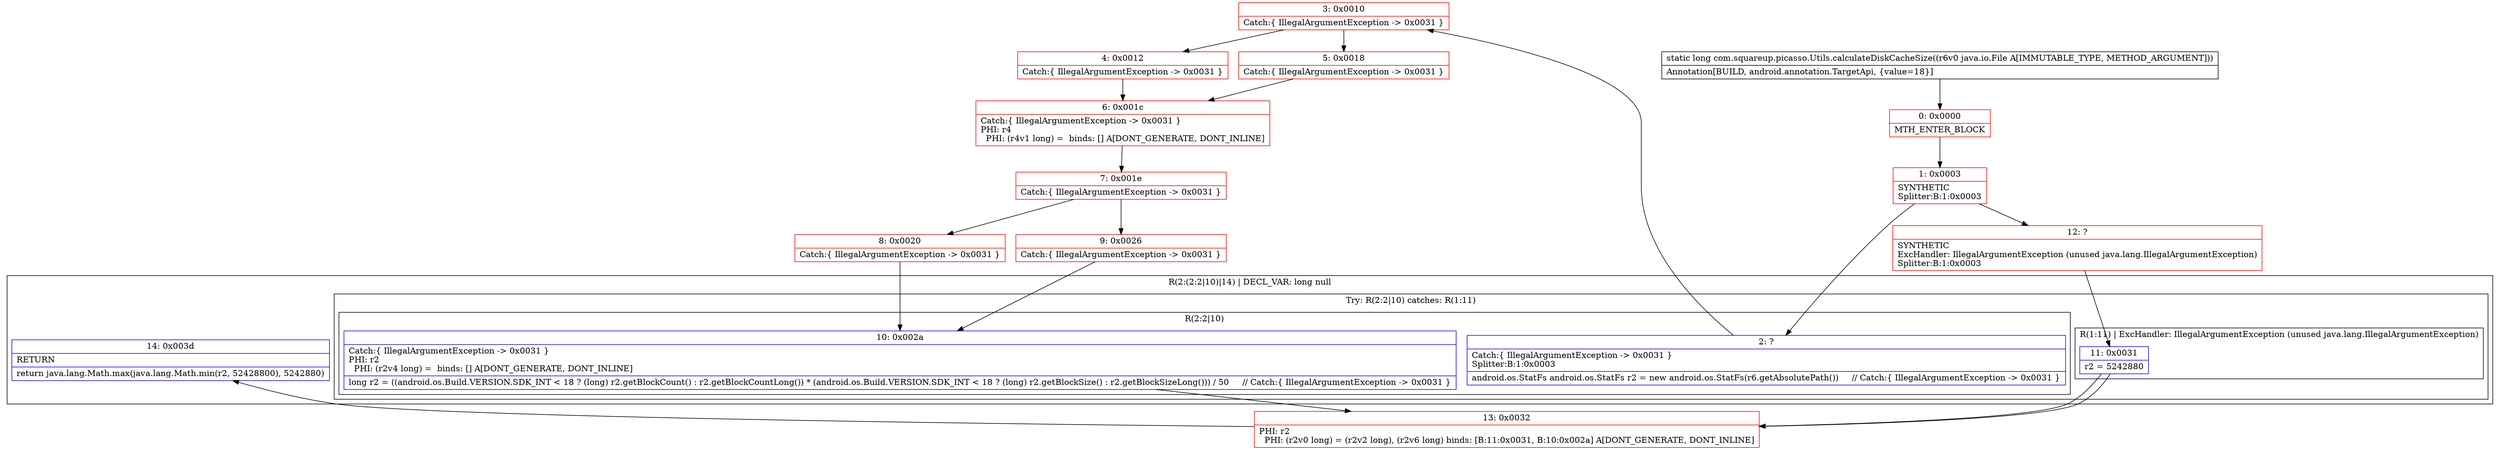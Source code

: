 digraph "CFG forcom.squareup.picasso.Utils.calculateDiskCacheSize(Ljava\/io\/File;)J" {
subgraph cluster_Region_1476343483 {
label = "R(2:(2:2|10)|14) | DECL_VAR: long null\l";
node [shape=record,color=blue];
subgraph cluster_TryCatchRegion_1965161039 {
label = "Try: R(2:2|10) catches: R(1:11)";
node [shape=record,color=blue];
subgraph cluster_Region_1606599989 {
label = "R(2:2|10)";
node [shape=record,color=blue];
Node_2 [shape=record,label="{2\:\ ?|Catch:\{ IllegalArgumentException \-\> 0x0031 \}\lSplitter:B:1:0x0003\l|android.os.StatFs android.os.StatFs r2 = new android.os.StatFs(r6.getAbsolutePath())     \/\/ Catch:\{ IllegalArgumentException \-\> 0x0031 \}\l}"];
Node_10 [shape=record,label="{10\:\ 0x002a|Catch:\{ IllegalArgumentException \-\> 0x0031 \}\lPHI: r2 \l  PHI: (r2v4 long) =  binds: [] A[DONT_GENERATE, DONT_INLINE]\l|long r2 = ((android.os.Build.VERSION.SDK_INT \< 18 ? (long) r2.getBlockCount() : r2.getBlockCountLong()) * (android.os.Build.VERSION.SDK_INT \< 18 ? (long) r2.getBlockSize() : r2.getBlockSizeLong())) \/ 50     \/\/ Catch:\{ IllegalArgumentException \-\> 0x0031 \}\l}"];
}
subgraph cluster_Region_1394227035 {
label = "R(1:11) | ExcHandler: IllegalArgumentException (unused java.lang.IllegalArgumentException)\l";
node [shape=record,color=blue];
Node_11 [shape=record,label="{11\:\ 0x0031|r2 = 5242880\l}"];
}
}
Node_14 [shape=record,label="{14\:\ 0x003d|RETURN\l|return java.lang.Math.max(java.lang.Math.min(r2, 52428800), 5242880)\l}"];
}
subgraph cluster_Region_1394227035 {
label = "R(1:11) | ExcHandler: IllegalArgumentException (unused java.lang.IllegalArgumentException)\l";
node [shape=record,color=blue];
Node_11 [shape=record,label="{11\:\ 0x0031|r2 = 5242880\l}"];
}
Node_0 [shape=record,color=red,label="{0\:\ 0x0000|MTH_ENTER_BLOCK\l}"];
Node_1 [shape=record,color=red,label="{1\:\ 0x0003|SYNTHETIC\lSplitter:B:1:0x0003\l}"];
Node_3 [shape=record,color=red,label="{3\:\ 0x0010|Catch:\{ IllegalArgumentException \-\> 0x0031 \}\l}"];
Node_4 [shape=record,color=red,label="{4\:\ 0x0012|Catch:\{ IllegalArgumentException \-\> 0x0031 \}\l}"];
Node_5 [shape=record,color=red,label="{5\:\ 0x0018|Catch:\{ IllegalArgumentException \-\> 0x0031 \}\l}"];
Node_6 [shape=record,color=red,label="{6\:\ 0x001c|Catch:\{ IllegalArgumentException \-\> 0x0031 \}\lPHI: r4 \l  PHI: (r4v1 long) =  binds: [] A[DONT_GENERATE, DONT_INLINE]\l}"];
Node_7 [shape=record,color=red,label="{7\:\ 0x001e|Catch:\{ IllegalArgumentException \-\> 0x0031 \}\l}"];
Node_8 [shape=record,color=red,label="{8\:\ 0x0020|Catch:\{ IllegalArgumentException \-\> 0x0031 \}\l}"];
Node_9 [shape=record,color=red,label="{9\:\ 0x0026|Catch:\{ IllegalArgumentException \-\> 0x0031 \}\l}"];
Node_12 [shape=record,color=red,label="{12\:\ ?|SYNTHETIC\lExcHandler: IllegalArgumentException (unused java.lang.IllegalArgumentException)\lSplitter:B:1:0x0003\l}"];
Node_13 [shape=record,color=red,label="{13\:\ 0x0032|PHI: r2 \l  PHI: (r2v0 long) = (r2v2 long), (r2v6 long) binds: [B:11:0x0031, B:10:0x002a] A[DONT_GENERATE, DONT_INLINE]\l}"];
MethodNode[shape=record,label="{static long com.squareup.picasso.Utils.calculateDiskCacheSize((r6v0 java.io.File A[IMMUTABLE_TYPE, METHOD_ARGUMENT]))  | Annotation[BUILD, android.annotation.TargetApi, \{value=18\}]\l}"];
MethodNode -> Node_0;
Node_2 -> Node_3;
Node_10 -> Node_13;
Node_11 -> Node_13;
Node_11 -> Node_13;
Node_0 -> Node_1;
Node_1 -> Node_2;
Node_1 -> Node_12;
Node_3 -> Node_4;
Node_3 -> Node_5;
Node_4 -> Node_6;
Node_5 -> Node_6;
Node_6 -> Node_7;
Node_7 -> Node_8;
Node_7 -> Node_9;
Node_8 -> Node_10;
Node_9 -> Node_10;
Node_12 -> Node_11;
Node_13 -> Node_14;
}

